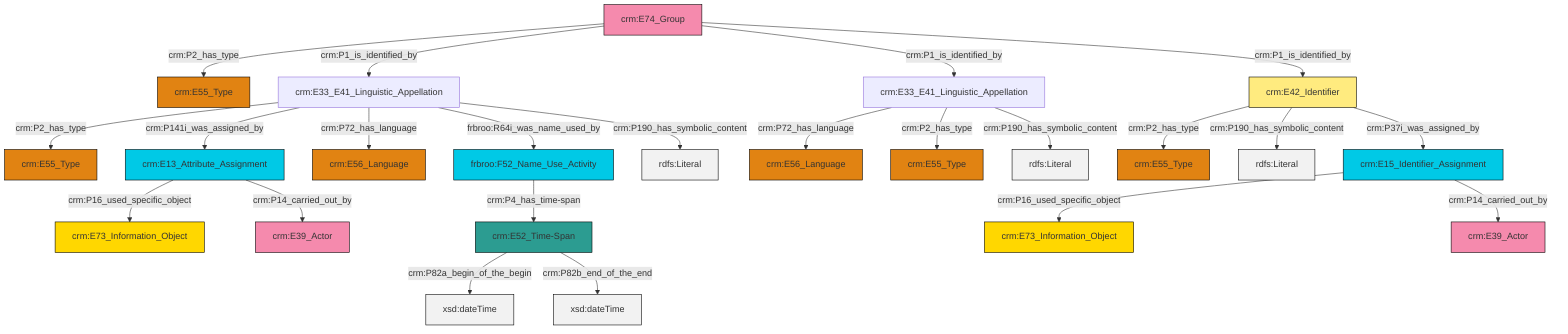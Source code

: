 graph TD
classDef Literal fill:#f2f2f2,stroke:#000000;
classDef CRM_Entity fill:#FFFFFF,stroke:#000000;
classDef Temporal_Entity fill:#00C9E6, stroke:#000000;
classDef Type fill:#E18312, stroke:#000000;
classDef Time-Span fill:#2C9C91, stroke:#000000;
classDef Appellation fill:#FFEB7F, stroke:#000000;
classDef Place fill:#008836, stroke:#000000;
classDef Persistent_Item fill:#B266B2, stroke:#000000;
classDef Conceptual_Object fill:#FFD700, stroke:#000000;
classDef Physical_Thing fill:#D2B48C, stroke:#000000;
classDef Actor fill:#f58aad, stroke:#000000;
classDef PC_Classes fill:#4ce600, stroke:#000000;
classDef Multi fill:#cccccc,stroke:#000000;

0["crm:E74_Group"]:::Actor -->|crm:P2_has_type| 1["crm:E55_Type"]:::Type
4["crm:E42_Identifier"]:::Appellation -->|crm:P2_has_type| 5["crm:E55_Type"]:::Type
6["crm:E33_E41_Linguistic_Appellation"]:::Default -->|crm:P2_has_type| 7["crm:E55_Type"]:::Type
9["crm:E15_Identifier_Assignment"]:::Temporal_Entity -->|crm:P16_used_specific_object| 10["crm:E73_Information_Object"]:::Conceptual_Object
11["crm:E13_Attribute_Assignment"]:::Temporal_Entity -->|crm:P16_used_specific_object| 12["crm:E73_Information_Object"]:::Conceptual_Object
4["crm:E42_Identifier"]:::Appellation -->|crm:P190_has_symbolic_content| 14[rdfs:Literal]:::Literal
0["crm:E74_Group"]:::Actor -->|crm:P1_is_identified_by| 6["crm:E33_E41_Linguistic_Appellation"]:::Default
6["crm:E33_E41_Linguistic_Appellation"]:::Default -->|crm:P141i_was_assigned_by| 11["crm:E13_Attribute_Assignment"]:::Temporal_Entity
25["crm:E33_E41_Linguistic_Appellation"]:::Default -->|crm:P72_has_language| 21["crm:E56_Language"]:::Type
6["crm:E33_E41_Linguistic_Appellation"]:::Default -->|crm:P72_has_language| 26["crm:E56_Language"]:::Type
0["crm:E74_Group"]:::Actor -->|crm:P1_is_identified_by| 25["crm:E33_E41_Linguistic_Appellation"]:::Default
9["crm:E15_Identifier_Assignment"]:::Temporal_Entity -->|crm:P14_carried_out_by| 19["crm:E39_Actor"]:::Actor
25["crm:E33_E41_Linguistic_Appellation"]:::Default -->|crm:P2_has_type| 2["crm:E55_Type"]:::Type
29["frbroo:F52_Name_Use_Activity"]:::Temporal_Entity -->|crm:P4_has_time-span| 17["crm:E52_Time-Span"]:::Time-Span
11["crm:E13_Attribute_Assignment"]:::Temporal_Entity -->|crm:P14_carried_out_by| 15["crm:E39_Actor"]:::Actor
0["crm:E74_Group"]:::Actor -->|crm:P1_is_identified_by| 4["crm:E42_Identifier"]:::Appellation
17["crm:E52_Time-Span"]:::Time-Span -->|crm:P82a_begin_of_the_begin| 37[xsd:dateTime]:::Literal
17["crm:E52_Time-Span"]:::Time-Span -->|crm:P82b_end_of_the_end| 38[xsd:dateTime]:::Literal
6["crm:E33_E41_Linguistic_Appellation"]:::Default -->|frbroo:R64i_was_name_used_by| 29["frbroo:F52_Name_Use_Activity"]:::Temporal_Entity
4["crm:E42_Identifier"]:::Appellation -->|crm:P37i_was_assigned_by| 9["crm:E15_Identifier_Assignment"]:::Temporal_Entity
6["crm:E33_E41_Linguistic_Appellation"]:::Default -->|crm:P190_has_symbolic_content| 40[rdfs:Literal]:::Literal
25["crm:E33_E41_Linguistic_Appellation"]:::Default -->|crm:P190_has_symbolic_content| 41[rdfs:Literal]:::Literal